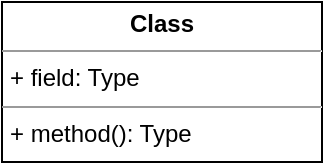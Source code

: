 <mxfile version="18.1.3" type="github"><diagram id="ZgRJIqEzb8ty7y_svu8u" name="Page-1"><mxGraphModel dx="1024" dy="640" grid="1" gridSize="10" guides="1" tooltips="1" connect="1" arrows="1" fold="1" page="1" pageScale="1" pageWidth="827" pageHeight="1169" math="0" shadow="0"><root><mxCell id="0"/><mxCell id="1" parent="0"/><mxCell id="BEG5eKBYa0rX_B7PsXID-3" value="&lt;p style=&quot;margin:0px;margin-top:4px;text-align:center;&quot;&gt;&lt;b&gt;Class&lt;/b&gt;&lt;/p&gt;&lt;hr size=&quot;1&quot;/&gt;&lt;p style=&quot;margin:0px;margin-left:4px;&quot;&gt;+ field: Type&lt;/p&gt;&lt;hr size=&quot;1&quot;/&gt;&lt;p style=&quot;margin:0px;margin-left:4px;&quot;&gt;+ method(): Type&lt;/p&gt;" style="verticalAlign=top;align=left;overflow=fill;fontSize=12;fontFamily=Helvetica;html=1;" vertex="1" parent="1"><mxGeometry x="334" y="90" width="160" height="80" as="geometry"/></mxCell></root></mxGraphModel></diagram></mxfile>